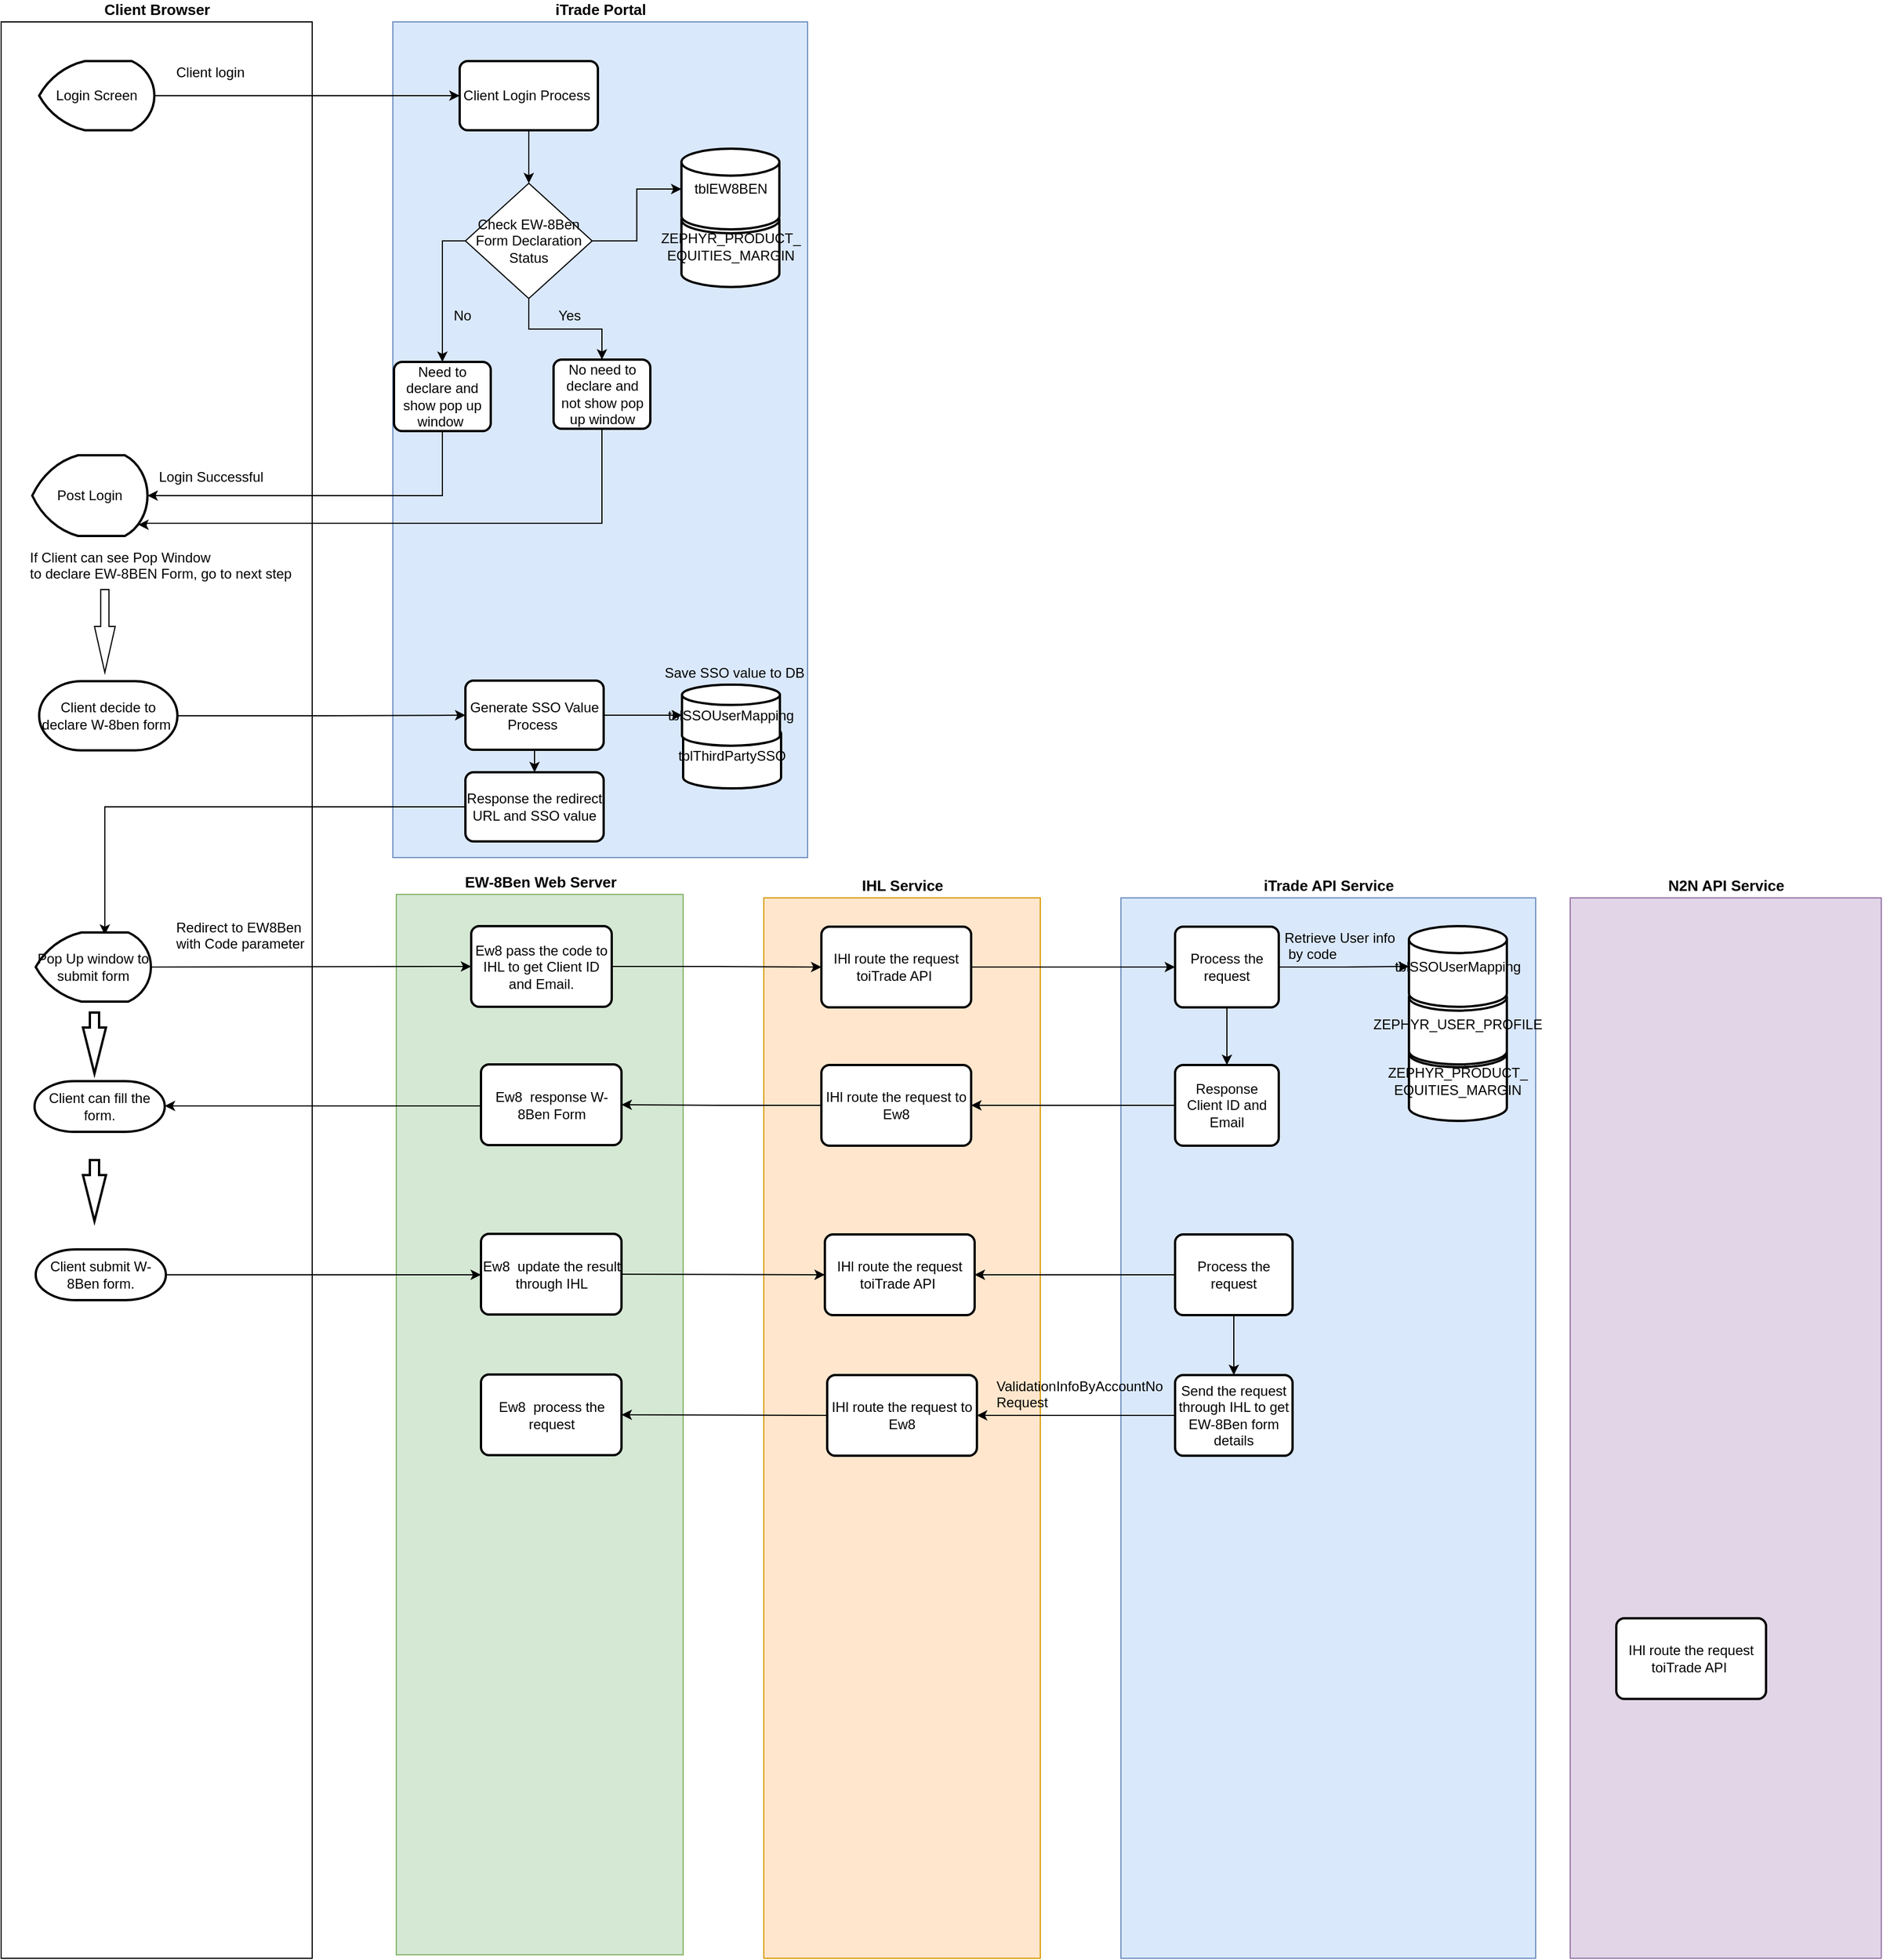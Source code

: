 <mxfile version="10.5.9" type="github"><diagram id="YMtYOnzUOrOTfLu4kTXC" name="Page-1"><mxGraphModel dx="1604" dy="1848" grid="1" gridSize="10" guides="1" tooltips="1" connect="1" arrows="1" fold="1" page="1" pageScale="1" pageWidth="850" pageHeight="1100" math="0" shadow="0"><root><mxCell id="0"/><mxCell id="1" parent="0"/><mxCell id="tJ9BCTHQ244fIdcCI2bb-15" value="Client Browser" style="verticalLabelPosition=top;verticalAlign=bottom;html=1;shape=mxgraph.basic.rect;fillColor=#ffffff;fillColor2=none;strokeColor=#000000;strokeWidth=1;size=20;indent=5;labelPosition=center;align=center;fontStyle=1;fontSize=13;" parent="1" vertex="1"><mxGeometry x="-682" y="-965" width="270" height="1680" as="geometry"/></mxCell><mxCell id="tJ9BCTHQ244fIdcCI2bb-10" value="iTrade Portal" style="verticalLabelPosition=top;verticalAlign=bottom;html=1;shape=mxgraph.basic.rect;fillColor=#dae8fc;fillColor2=none;strokeColor=#6c8ebf;strokeWidth=1;size=20;indent=5;labelPosition=center;align=center;fontStyle=1;fontSize=13;" parent="1" vertex="1"><mxGeometry x="-342" y="-965" width="360" height="725" as="geometry"/></mxCell><mxCell id="x7NWvvhhakY7uaEACicM-8" style="edgeStyle=orthogonalEdgeStyle;rounded=0;orthogonalLoop=1;jettySize=auto;html=1;exitX=1;exitY=0.5;exitDx=0;exitDy=0;exitPerimeter=0;entryX=0;entryY=0.5;entryDx=0;entryDy=0;fontSize=13;" parent="1" source="tJ9BCTHQ244fIdcCI2bb-2" target="tJ9BCTHQ244fIdcCI2bb-8" edge="1"><mxGeometry relative="1" as="geometry"/></mxCell><mxCell id="tJ9BCTHQ244fIdcCI2bb-2" value="Login Screen" style="strokeWidth=2;html=1;shape=mxgraph.flowchart.display;whiteSpace=wrap;" parent="1" vertex="1"><mxGeometry x="-649" y="-931" width="100" height="60" as="geometry"/></mxCell><mxCell id="x7NWvvhhakY7uaEACicM-4" style="edgeStyle=orthogonalEdgeStyle;rounded=0;orthogonalLoop=1;jettySize=auto;html=1;exitX=0.5;exitY=1;exitDx=0;exitDy=0;fontSize=13;" parent="1" source="tJ9BCTHQ244fIdcCI2bb-8" target="tJ9BCTHQ244fIdcCI2bb-9" edge="1"><mxGeometry relative="1" as="geometry"/></mxCell><mxCell id="tJ9BCTHQ244fIdcCI2bb-8" value="Client Login Process&amp;nbsp;" style="rounded=1;whiteSpace=wrap;html=1;absoluteArcSize=1;arcSize=14;strokeWidth=2;" parent="1" vertex="1"><mxGeometry x="-284" y="-931" width="120" height="60" as="geometry"/></mxCell><mxCell id="22XE5wsb6GLYgaNZncnY-3" style="edgeStyle=orthogonalEdgeStyle;rounded=0;orthogonalLoop=1;jettySize=auto;html=1;exitX=0.5;exitY=1;exitDx=0;exitDy=0;entryX=0.5;entryY=0;entryDx=0;entryDy=0;" edge="1" parent="1" source="tJ9BCTHQ244fIdcCI2bb-9" target="22XE5wsb6GLYgaNZncnY-2"><mxGeometry relative="1" as="geometry"/></mxCell><mxCell id="22XE5wsb6GLYgaNZncnY-4" style="edgeStyle=orthogonalEdgeStyle;rounded=0;orthogonalLoop=1;jettySize=auto;html=1;exitX=0;exitY=0.5;exitDx=0;exitDy=0;entryX=0.5;entryY=0;entryDx=0;entryDy=0;" edge="1" parent="1" source="tJ9BCTHQ244fIdcCI2bb-9" target="22XE5wsb6GLYgaNZncnY-1"><mxGeometry relative="1" as="geometry"/></mxCell><mxCell id="tJ9BCTHQ244fIdcCI2bb-9" value="&lt;span&gt;Check EW-8Ben Form Declaration Status&lt;/span&gt;" style="rhombus;whiteSpace=wrap;html=1;" parent="1" vertex="1"><mxGeometry x="-279" y="-825" width="110" height="100" as="geometry"/></mxCell><mxCell id="tJ9BCTHQ244fIdcCI2bb-22" value="ZEPHYR_PRODUCT_&lt;br&gt;EQUITIES_MARGIN" style="strokeWidth=2;shape=mxgraph.flowchart.database;whiteSpace=wrap;html=1;labelPosition=center;verticalLabelPosition=middle;align=center;verticalAlign=middle;" parent="1" vertex="1"><mxGeometry x="-91.5" y="-805" width="85" height="70" as="geometry"/></mxCell><mxCell id="tJ9BCTHQ244fIdcCI2bb-26" style="edgeStyle=orthogonalEdgeStyle;rounded=0;orthogonalLoop=1;jettySize=auto;html=1;exitX=1;exitY=0.5;exitDx=0;exitDy=0;entryX=0;entryY=0.5;entryDx=0;entryDy=0;fontSize=13;verticalAlign=bottom;entryPerimeter=0;" parent="1" source="tJ9BCTHQ244fIdcCI2bb-9" target="tJ9BCTHQ244fIdcCI2bb-3" edge="1"><mxGeometry relative="1" as="geometry"/></mxCell><mxCell id="tJ9BCTHQ244fIdcCI2bb-3" value="tblEW8BEN" style="strokeWidth=2;html=1;shape=mxgraph.flowchart.database;whiteSpace=wrap;" parent="1" vertex="1"><mxGeometry x="-91.5" y="-855" width="85" height="70" as="geometry"/></mxCell><mxCell id="x7NWvvhhakY7uaEACicM-1" value="Yes&lt;br style=&quot;font-size: 12px&quot;&gt;" style="text;html=1;resizable=0;points=[];autosize=1;align=center;verticalAlign=top;spacingTop=-4;fontSize=12;" parent="1" vertex="1"><mxGeometry x="-209" y="-720" width="40" height="20" as="geometry"/></mxCell><mxCell id="x7NWvvhhakY7uaEACicM-14" value="Post Login" style="strokeWidth=2;html=1;shape=mxgraph.flowchart.display;whiteSpace=wrap;" parent="1" vertex="1"><mxGeometry x="-655" y="-589" width="100" height="70" as="geometry"/></mxCell><mxCell id="x7NWvvhhakY7uaEACicM-16" value="Login Successful&lt;br style=&quot;font-size: 12px;&quot;&gt;" style="text;html=1;resizable=0;points=[];autosize=1;align=left;verticalAlign=top;spacingTop=-4;fontSize=12;" parent="1" vertex="1"><mxGeometry x="-547" y="-580" width="110" height="20" as="geometry"/></mxCell><mxCell id="x7NWvvhhakY7uaEACicM-18" value="If Client can see Pop Window &lt;br style=&quot;font-size: 12px&quot;&gt;to declare EW-8BEN Form, go to next step&lt;br style=&quot;font-size: 12px&quot;&gt;" style="text;html=1;resizable=0;points=[];autosize=1;align=left;verticalAlign=top;spacingTop=-4;fontSize=12;" parent="1" vertex="1"><mxGeometry x="-659" y="-510" width="240" height="30" as="geometry"/></mxCell><mxCell id="x7NWvvhhakY7uaEACicM-19" value="Client login&lt;br style=&quot;font-size: 12px;&quot;&gt;" style="text;html=1;resizable=0;points=[];autosize=1;align=left;verticalAlign=top;spacingTop=-4;fontSize=12;" parent="1" vertex="1"><mxGeometry x="-532" y="-931" width="80" height="20" as="geometry"/></mxCell><mxCell id="x7NWvvhhakY7uaEACicM-23" style="edgeStyle=orthogonalEdgeStyle;rounded=0;orthogonalLoop=1;jettySize=auto;html=1;exitX=1;exitY=0.5;exitDx=0;exitDy=0;exitPerimeter=0;entryX=0;entryY=0.5;entryDx=0;entryDy=0;fontSize=12;" parent="1" source="x7NWvvhhakY7uaEACicM-21" target="x7NWvvhhakY7uaEACicM-22" edge="1"><mxGeometry relative="1" as="geometry"/></mxCell><mxCell id="x7NWvvhhakY7uaEACicM-21" value="Client decide to declare W-8ben form&amp;nbsp;" style="strokeWidth=2;html=1;shape=mxgraph.flowchart.terminator;whiteSpace=wrap;fontSize=12;" parent="1" vertex="1"><mxGeometry x="-649" y="-393" width="120" height="60" as="geometry"/></mxCell><mxCell id="x7NWvvhhakY7uaEACicM-28" style="edgeStyle=orthogonalEdgeStyle;rounded=0;orthogonalLoop=1;jettySize=auto;html=1;exitX=1;exitY=0.5;exitDx=0;exitDy=0;entryX=0;entryY=0.5;entryDx=0;entryDy=0;entryPerimeter=0;fontSize=12;" parent="1" source="x7NWvvhhakY7uaEACicM-22" target="x7NWvvhhakY7uaEACicM-25" edge="1"><mxGeometry relative="1" as="geometry"/></mxCell><mxCell id="BPQKgwoo89sPlXSKVGjw-5" style="edgeStyle=orthogonalEdgeStyle;rounded=0;orthogonalLoop=1;jettySize=auto;html=1;exitX=0.5;exitY=1;exitDx=0;exitDy=0;entryX=0.5;entryY=0;entryDx=0;entryDy=0;" parent="1" source="x7NWvvhhakY7uaEACicM-22" target="BPQKgwoo89sPlXSKVGjw-2" edge="1"><mxGeometry relative="1" as="geometry"/></mxCell><mxCell id="x7NWvvhhakY7uaEACicM-22" value="Generate SSO Value Process&amp;nbsp;" style="rounded=1;whiteSpace=wrap;html=1;absoluteArcSize=1;arcSize=14;strokeWidth=2;" parent="1" vertex="1"><mxGeometry x="-279" y="-393.5" width="120" height="60" as="geometry"/></mxCell><mxCell id="x7NWvvhhakY7uaEACicM-24" value="&lt;span&gt;Redirect to EW8Ben &lt;br&gt;with Code parameter&lt;/span&gt;&lt;br style=&quot;font-size: 12px&quot;&gt;" style="text;html=1;resizable=0;points=[];autosize=1;align=left;verticalAlign=top;spacingTop=-4;fontSize=12;" parent="1" vertex="1"><mxGeometry x="-532" y="-189" width="130" height="30" as="geometry"/></mxCell><mxCell id="x7NWvvhhakY7uaEACicM-26" value="tblThirdPartySSO" style="strokeWidth=2;html=1;shape=mxgraph.flowchart.database;whiteSpace=wrap;" parent="1" vertex="1"><mxGeometry x="-90" y="-357" width="85" height="57" as="geometry"/></mxCell><mxCell id="x7NWvvhhakY7uaEACicM-25" value="tblSSOUserMapping" style="strokeWidth=2;html=1;shape=mxgraph.flowchart.database;whiteSpace=wrap;" parent="1" vertex="1"><mxGeometry x="-91" y="-390" width="85" height="53" as="geometry"/></mxCell><mxCell id="x7NWvvhhakY7uaEACicM-27" value="" style="html=1;shadow=0;dashed=0;align=center;verticalAlign=middle;shape=mxgraph.arrows2.arrow;dy=0.6;dx=40;direction=south;notch=0;fontSize=12;" parent="1" vertex="1"><mxGeometry x="-601" y="-472.5" width="18" height="72" as="geometry"/></mxCell><mxCell id="BPQKgwoo89sPlXSKVGjw-10" style="edgeStyle=orthogonalEdgeStyle;rounded=0;orthogonalLoop=1;jettySize=auto;html=1;exitX=0;exitY=0.5;exitDx=0;exitDy=0;entryX=0.6;entryY=0.033;entryDx=0;entryDy=0;entryPerimeter=0;" parent="1" source="BPQKgwoo89sPlXSKVGjw-2" target="BPQKgwoo89sPlXSKVGjw-15" edge="1"><mxGeometry relative="1" as="geometry"><mxPoint x="-549" y="-345" as="targetPoint"/></mxGeometry></mxCell><mxCell id="BPQKgwoo89sPlXSKVGjw-2" value="Response the redirect URL and SSO value" style="rounded=1;whiteSpace=wrap;html=1;absoluteArcSize=1;arcSize=14;strokeWidth=2;" parent="1" vertex="1"><mxGeometry x="-279" y="-314" width="120" height="60" as="geometry"/></mxCell><mxCell id="BPQKgwoo89sPlXSKVGjw-6" value="Save SSO value to DB&lt;br style=&quot;font-size: 12px&quot;&gt;" style="text;html=1;resizable=0;points=[];autosize=1;align=left;verticalAlign=top;spacingTop=-4;fontSize=12;" parent="1" vertex="1"><mxGeometry x="-108" y="-410" width="140" height="20" as="geometry"/></mxCell><mxCell id="BPQKgwoo89sPlXSKVGjw-11" value="EW-8Ben Web Server" style="verticalLabelPosition=top;verticalAlign=bottom;html=1;shape=mxgraph.basic.rect;fillColor=#d5e8d4;fillColor2=none;strokeColor=#82b366;strokeWidth=1;size=20;indent=5;labelPosition=center;align=center;fontStyle=1;fontSize=13;" parent="1" vertex="1"><mxGeometry x="-339" y="-208" width="249" height="920" as="geometry"/></mxCell><mxCell id="BPQKgwoo89sPlXSKVGjw-12" value="IHL Service" style="verticalLabelPosition=top;verticalAlign=bottom;html=1;shape=mxgraph.basic.rect;fillColor=#ffe6cc;fillColor2=none;strokeColor=#d79b00;strokeWidth=1;size=20;indent=5;labelPosition=center;align=center;fontStyle=1;fontSize=13;" parent="1" vertex="1"><mxGeometry x="-20" y="-205" width="240" height="920" as="geometry"/></mxCell><mxCell id="BPQKgwoo89sPlXSKVGjw-13" value="iTrade API Service" style="verticalLabelPosition=top;verticalAlign=bottom;html=1;shape=mxgraph.basic.rect;fillColor=#dae8fc;fillColor2=none;strokeColor=#6c8ebf;strokeWidth=1;size=20;indent=5;labelPosition=center;align=center;fontStyle=1;fontSize=13;" parent="1" vertex="1"><mxGeometry x="290" y="-205" width="360" height="920" as="geometry"/></mxCell><mxCell id="BPQKgwoo89sPlXSKVGjw-14" value="N2N API Service" style="verticalLabelPosition=top;verticalAlign=bottom;html=1;shape=mxgraph.basic.rect;fillColor=#e1d5e7;fillColor2=none;strokeColor=#9673a6;strokeWidth=1;size=20;indent=5;labelPosition=center;align=center;fontStyle=1;fontSize=13;" parent="1" vertex="1"><mxGeometry x="680" y="-205" width="270" height="920" as="geometry"/></mxCell><mxCell id="22XE5wsb6GLYgaNZncnY-46" style="edgeStyle=none;rounded=0;orthogonalLoop=1;jettySize=auto;html=1;exitX=1;exitY=0.5;exitDx=0;exitDy=0;exitPerimeter=0;entryX=0;entryY=0.5;entryDx=0;entryDy=0;" edge="1" parent="1" source="BPQKgwoo89sPlXSKVGjw-15" target="BPQKgwoo89sPlXSKVGjw-17"><mxGeometry relative="1" as="geometry"/></mxCell><mxCell id="BPQKgwoo89sPlXSKVGjw-15" value="Pop Up window to submit form" style="strokeWidth=2;html=1;shape=mxgraph.flowchart.display;whiteSpace=wrap;" parent="1" vertex="1"><mxGeometry x="-652" y="-175" width="100" height="60" as="geometry"/></mxCell><mxCell id="BPQKgwoo89sPlXSKVGjw-21" style="edgeStyle=orthogonalEdgeStyle;rounded=0;orthogonalLoop=1;jettySize=auto;html=1;exitX=1;exitY=0.5;exitDx=0;exitDy=0;entryX=0;entryY=0.5;entryDx=0;entryDy=0;" parent="1" source="BPQKgwoo89sPlXSKVGjw-17" target="BPQKgwoo89sPlXSKVGjw-20" edge="1"><mxGeometry relative="1" as="geometry"/></mxCell><mxCell id="BPQKgwoo89sPlXSKVGjw-17" value="Ew8 pass the code to IHL to get Client ID and Email." style="rounded=1;whiteSpace=wrap;html=1;absoluteArcSize=1;arcSize=14;strokeWidth=2;" parent="1" vertex="1"><mxGeometry x="-274" y="-180.5" width="122" height="70" as="geometry"/></mxCell><mxCell id="BPQKgwoo89sPlXSKVGjw-24" style="edgeStyle=orthogonalEdgeStyle;rounded=0;orthogonalLoop=1;jettySize=auto;html=1;exitX=1;exitY=0.5;exitDx=0;exitDy=0;entryX=0;entryY=0.5;entryDx=0;entryDy=0;" parent="1" source="BPQKgwoo89sPlXSKVGjw-20" target="BPQKgwoo89sPlXSKVGjw-23" edge="1"><mxGeometry relative="1" as="geometry"/></mxCell><mxCell id="BPQKgwoo89sPlXSKVGjw-20" value="IHl route the request toiTrade API&amp;nbsp;" style="rounded=1;whiteSpace=wrap;html=1;absoluteArcSize=1;arcSize=14;strokeWidth=2;" parent="1" vertex="1"><mxGeometry x="30" y="-180" width="130" height="70" as="geometry"/></mxCell><mxCell id="22XE5wsb6GLYgaNZncnY-15" style="edgeStyle=orthogonalEdgeStyle;rounded=0;orthogonalLoop=1;jettySize=auto;html=1;exitX=1;exitY=0.5;exitDx=0;exitDy=0;entryX=0;entryY=0.5;entryDx=0;entryDy=0;entryPerimeter=0;" edge="1" parent="1" source="BPQKgwoo89sPlXSKVGjw-23" target="22XE5wsb6GLYgaNZncnY-14"><mxGeometry relative="1" as="geometry"/></mxCell><mxCell id="22XE5wsb6GLYgaNZncnY-18" style="edgeStyle=orthogonalEdgeStyle;rounded=0;orthogonalLoop=1;jettySize=auto;html=1;exitX=0.5;exitY=1;exitDx=0;exitDy=0;" edge="1" parent="1" source="BPQKgwoo89sPlXSKVGjw-23" target="22XE5wsb6GLYgaNZncnY-17"><mxGeometry relative="1" as="geometry"/></mxCell><mxCell id="BPQKgwoo89sPlXSKVGjw-23" value="Process the request" style="rounded=1;whiteSpace=wrap;html=1;absoluteArcSize=1;arcSize=14;strokeWidth=2;" parent="1" vertex="1"><mxGeometry x="337" y="-180" width="90" height="70" as="geometry"/></mxCell><mxCell id="BPQKgwoo89sPlXSKVGjw-25" value="IHl route the request toiTrade API&amp;nbsp;" style="rounded=1;whiteSpace=wrap;html=1;absoluteArcSize=1;arcSize=14;strokeWidth=2;" parent="1" vertex="1"><mxGeometry x="720" y="420" width="130" height="70" as="geometry"/></mxCell><mxCell id="22XE5wsb6GLYgaNZncnY-7" style="edgeStyle=orthogonalEdgeStyle;rounded=0;orthogonalLoop=1;jettySize=auto;html=1;exitX=0.5;exitY=1;exitDx=0;exitDy=0;entryX=1;entryY=0.5;entryDx=0;entryDy=0;entryPerimeter=0;" edge="1" parent="1" source="22XE5wsb6GLYgaNZncnY-1" target="x7NWvvhhakY7uaEACicM-14"><mxGeometry relative="1" as="geometry"/></mxCell><mxCell id="22XE5wsb6GLYgaNZncnY-1" value="Need to declare and show pop up window&amp;nbsp;" style="rounded=1;whiteSpace=wrap;html=1;absoluteArcSize=1;arcSize=14;strokeWidth=2;" vertex="1" parent="1"><mxGeometry x="-341" y="-670" width="84" height="60" as="geometry"/></mxCell><mxCell id="22XE5wsb6GLYgaNZncnY-12" style="edgeStyle=orthogonalEdgeStyle;rounded=0;orthogonalLoop=1;jettySize=auto;html=1;exitX=0.5;exitY=1;exitDx=0;exitDy=0;entryX=0.92;entryY=0.86;entryDx=0;entryDy=0;entryPerimeter=0;" edge="1" parent="1" source="22XE5wsb6GLYgaNZncnY-2" target="x7NWvvhhakY7uaEACicM-14"><mxGeometry relative="1" as="geometry"><Array as="points"><mxPoint x="-160" y="-530"/><mxPoint x="-556" y="-530"/></Array></mxGeometry></mxCell><mxCell id="22XE5wsb6GLYgaNZncnY-2" value="No need to declare and not show pop up window" style="rounded=1;whiteSpace=wrap;html=1;absoluteArcSize=1;arcSize=14;strokeWidth=2;" vertex="1" parent="1"><mxGeometry x="-202.5" y="-672" width="84" height="60" as="geometry"/></mxCell><mxCell id="22XE5wsb6GLYgaNZncnY-5" value="No&lt;br style=&quot;font-size: 12px&quot;&gt;" style="text;html=1;resizable=0;points=[];autosize=1;align=center;verticalAlign=top;spacingTop=-4;fontSize=12;" vertex="1" parent="1"><mxGeometry x="-297" y="-720" width="30" height="20" as="geometry"/></mxCell><mxCell id="22XE5wsb6GLYgaNZncnY-16" value="Retrieve User info&lt;br&gt;&amp;nbsp;by code&lt;br style=&quot;font-size: 12px&quot;&gt;" style="text;html=1;resizable=0;points=[];autosize=1;align=left;verticalAlign=top;spacingTop=-4;fontSize=12;" vertex="1" parent="1"><mxGeometry x="430" y="-180" width="110" height="30" as="geometry"/></mxCell><mxCell id="22XE5wsb6GLYgaNZncnY-20" style="edgeStyle=orthogonalEdgeStyle;rounded=0;orthogonalLoop=1;jettySize=auto;html=1;exitX=0;exitY=0.5;exitDx=0;exitDy=0;entryX=1;entryY=0.5;entryDx=0;entryDy=0;" edge="1" parent="1" source="22XE5wsb6GLYgaNZncnY-17" target="22XE5wsb6GLYgaNZncnY-19"><mxGeometry relative="1" as="geometry"/></mxCell><mxCell id="22XE5wsb6GLYgaNZncnY-17" value="Response Client ID and Email" style="rounded=1;whiteSpace=wrap;html=1;absoluteArcSize=1;arcSize=14;strokeWidth=2;" vertex="1" parent="1"><mxGeometry x="337" y="-60" width="90" height="70" as="geometry"/></mxCell><mxCell id="22XE5wsb6GLYgaNZncnY-22" style="edgeStyle=orthogonalEdgeStyle;rounded=0;orthogonalLoop=1;jettySize=auto;html=1;exitX=0;exitY=0.5;exitDx=0;exitDy=0;entryX=1;entryY=0.5;entryDx=0;entryDy=0;" edge="1" parent="1" source="22XE5wsb6GLYgaNZncnY-19" target="22XE5wsb6GLYgaNZncnY-21"><mxGeometry relative="1" as="geometry"/></mxCell><mxCell id="22XE5wsb6GLYgaNZncnY-19" value="IHl route the request to Ew8" style="rounded=1;whiteSpace=wrap;html=1;absoluteArcSize=1;arcSize=14;strokeWidth=2;" vertex="1" parent="1"><mxGeometry x="30" y="-60" width="130" height="70" as="geometry"/></mxCell><mxCell id="22XE5wsb6GLYgaNZncnY-32" style="edgeStyle=elbowEdgeStyle;rounded=0;orthogonalLoop=1;jettySize=auto;elbow=vertical;html=1;exitX=0;exitY=0.5;exitDx=0;exitDy=0;entryX=1;entryY=0.5;entryDx=0;entryDy=0;entryPerimeter=0;" edge="1" parent="1" source="22XE5wsb6GLYgaNZncnY-21" target="22XE5wsb6GLYgaNZncnY-27"><mxGeometry relative="1" as="geometry"/></mxCell><mxCell id="22XE5wsb6GLYgaNZncnY-21" value="Ew8&amp;nbsp; response W-8Ben Form" style="rounded=1;whiteSpace=wrap;html=1;absoluteArcSize=1;arcSize=14;strokeWidth=2;" vertex="1" parent="1"><mxGeometry x="-265.5" y="-60.5" width="122" height="70" as="geometry"/></mxCell><mxCell id="22XE5wsb6GLYgaNZncnY-27" value="Client can fill the form." style="strokeWidth=2;html=1;shape=mxgraph.flowchart.terminator;whiteSpace=wrap;fontSize=12;" vertex="1" parent="1"><mxGeometry x="-653" y="-46" width="113" height="44" as="geometry"/></mxCell><mxCell id="22XE5wsb6GLYgaNZncnY-30" value="" style="verticalLabelPosition=bottom;verticalAlign=top;html=1;strokeWidth=2;shape=mxgraph.arrows2.arrow;dy=0.6;dx=40;notch=0;align=center;flipV=1;direction=north;" vertex="1" parent="1"><mxGeometry x="-611" y="-105.5" width="20" height="53" as="geometry"/></mxCell><mxCell id="22XE5wsb6GLYgaNZncnY-36" style="edgeStyle=elbowEdgeStyle;rounded=0;orthogonalLoop=1;jettySize=auto;elbow=vertical;html=1;exitX=1;exitY=0.5;exitDx=0;exitDy=0;exitPerimeter=0;entryX=0;entryY=0.5;entryDx=0;entryDy=0;" edge="1" parent="1" source="22XE5wsb6GLYgaNZncnY-33" target="22XE5wsb6GLYgaNZncnY-35"><mxGeometry relative="1" as="geometry"/></mxCell><mxCell id="22XE5wsb6GLYgaNZncnY-33" value="Client submit W-8Ben form." style="strokeWidth=2;html=1;shape=mxgraph.flowchart.terminator;whiteSpace=wrap;fontSize=12;" vertex="1" parent="1"><mxGeometry x="-652" y="100" width="113" height="44" as="geometry"/></mxCell><mxCell id="22XE5wsb6GLYgaNZncnY-34" value="" style="verticalLabelPosition=bottom;verticalAlign=top;html=1;strokeWidth=2;shape=mxgraph.arrows2.arrow;dy=0.6;dx=40;notch=0;align=center;flipV=1;direction=north;" vertex="1" parent="1"><mxGeometry x="-611" y="22.5" width="20" height="53" as="geometry"/></mxCell><mxCell id="22XE5wsb6GLYgaNZncnY-38" style="edgeStyle=elbowEdgeStyle;rounded=0;orthogonalLoop=1;jettySize=auto;elbow=vertical;html=1;exitX=1;exitY=0.5;exitDx=0;exitDy=0;entryX=0;entryY=0.5;entryDx=0;entryDy=0;" edge="1" parent="1" source="22XE5wsb6GLYgaNZncnY-35" target="22XE5wsb6GLYgaNZncnY-37"><mxGeometry relative="1" as="geometry"/></mxCell><mxCell id="22XE5wsb6GLYgaNZncnY-35" value="Ew8&amp;nbsp; update the result through IHL" style="rounded=1;whiteSpace=wrap;html=1;absoluteArcSize=1;arcSize=14;strokeWidth=2;" vertex="1" parent="1"><mxGeometry x="-265.5" y="86.5" width="122" height="70" as="geometry"/></mxCell><mxCell id="22XE5wsb6GLYgaNZncnY-37" value="IHl route the request toiTrade API&amp;nbsp;" style="rounded=1;whiteSpace=wrap;html=1;absoluteArcSize=1;arcSize=14;strokeWidth=2;" vertex="1" parent="1"><mxGeometry x="33" y="87" width="130" height="70" as="geometry"/></mxCell><mxCell id="22XE5wsb6GLYgaNZncnY-40" value="ZEPHYR_PRODUCT_&lt;br&gt;EQUITIES_MARGIN" style="strokeWidth=2;shape=mxgraph.flowchart.database;whiteSpace=wrap;html=1;labelPosition=center;verticalLabelPosition=middle;align=center;verticalAlign=middle;" vertex="1" parent="1"><mxGeometry x="540" y="-81.5" width="85" height="70" as="geometry"/></mxCell><mxCell id="22XE5wsb6GLYgaNZncnY-13" value="ZEPHYR_USER_PROFILE" style="strokeWidth=2;shape=mxgraph.flowchart.database;whiteSpace=wrap;html=1;labelPosition=center;verticalLabelPosition=middle;align=center;verticalAlign=middle;" vertex="1" parent="1"><mxGeometry x="540" y="-130.5" width="85" height="70" as="geometry"/></mxCell><mxCell id="22XE5wsb6GLYgaNZncnY-14" value="tblSSOUserMapping" style="strokeWidth=2;html=1;shape=mxgraph.flowchart.database;whiteSpace=wrap;" vertex="1" parent="1"><mxGeometry x="540" y="-180.5" width="85" height="70" as="geometry"/></mxCell><mxCell id="22XE5wsb6GLYgaNZncnY-51" style="rounded=0;orthogonalLoop=1;jettySize=auto;html=1;exitX=0;exitY=0.5;exitDx=0;exitDy=0;entryX=1;entryY=0.5;entryDx=0;entryDy=0;" edge="1" parent="1" source="22XE5wsb6GLYgaNZncnY-41" target="22XE5wsb6GLYgaNZncnY-48"><mxGeometry relative="1" as="geometry"/></mxCell><mxCell id="22XE5wsb6GLYgaNZncnY-41" value="Send the request through IHL to get EW-8Ben form details" style="rounded=1;whiteSpace=wrap;html=1;absoluteArcSize=1;arcSize=14;strokeWidth=2;" vertex="1" parent="1"><mxGeometry x="337" y="209" width="102" height="70" as="geometry"/></mxCell><mxCell id="22XE5wsb6GLYgaNZncnY-43" style="edgeStyle=elbowEdgeStyle;rounded=0;orthogonalLoop=1;jettySize=auto;elbow=vertical;html=1;exitX=0.5;exitY=1;exitDx=0;exitDy=0;entryX=0.5;entryY=0;entryDx=0;entryDy=0;" edge="1" parent="1" source="22XE5wsb6GLYgaNZncnY-42" target="22XE5wsb6GLYgaNZncnY-41"><mxGeometry relative="1" as="geometry"/></mxCell><mxCell id="22XE5wsb6GLYgaNZncnY-47" style="edgeStyle=none;rounded=0;orthogonalLoop=1;jettySize=auto;html=1;exitX=0;exitY=0.5;exitDx=0;exitDy=0;entryX=1;entryY=0.5;entryDx=0;entryDy=0;" edge="1" parent="1" source="22XE5wsb6GLYgaNZncnY-42" target="22XE5wsb6GLYgaNZncnY-37"><mxGeometry relative="1" as="geometry"/></mxCell><mxCell id="22XE5wsb6GLYgaNZncnY-42" value="Process the request" style="rounded=1;whiteSpace=wrap;html=1;absoluteArcSize=1;arcSize=14;strokeWidth=2;" vertex="1" parent="1"><mxGeometry x="337" y="87" width="102" height="70" as="geometry"/></mxCell><mxCell id="22XE5wsb6GLYgaNZncnY-52" style="edgeStyle=none;rounded=0;orthogonalLoop=1;jettySize=auto;html=1;exitX=0;exitY=0.5;exitDx=0;exitDy=0;entryX=1;entryY=0.5;entryDx=0;entryDy=0;" edge="1" parent="1" source="22XE5wsb6GLYgaNZncnY-48" target="22XE5wsb6GLYgaNZncnY-50"><mxGeometry relative="1" as="geometry"/></mxCell><mxCell id="22XE5wsb6GLYgaNZncnY-48" value="IHl route the request to Ew8" style="rounded=1;whiteSpace=wrap;html=1;absoluteArcSize=1;arcSize=14;strokeWidth=2;" vertex="1" parent="1"><mxGeometry x="35" y="209" width="130" height="70" as="geometry"/></mxCell><mxCell id="22XE5wsb6GLYgaNZncnY-50" value="Ew8&amp;nbsp; process the request" style="rounded=1;whiteSpace=wrap;html=1;absoluteArcSize=1;arcSize=14;strokeWidth=2;" vertex="1" parent="1"><mxGeometry x="-265.5" y="208.5" width="122" height="70" as="geometry"/></mxCell><mxCell id="22XE5wsb6GLYgaNZncnY-53" value="&lt;span&gt;ValidationInfoByAccountNo&lt;br&gt;Request&lt;/span&gt;&lt;br&gt;" style="text;html=1;resizable=0;points=[];autosize=1;align=left;verticalAlign=top;spacingTop=-4;fontSize=12;" vertex="1" parent="1"><mxGeometry x="180" y="209" width="160" height="30" as="geometry"/></mxCell></root></mxGraphModel></diagram></mxfile>